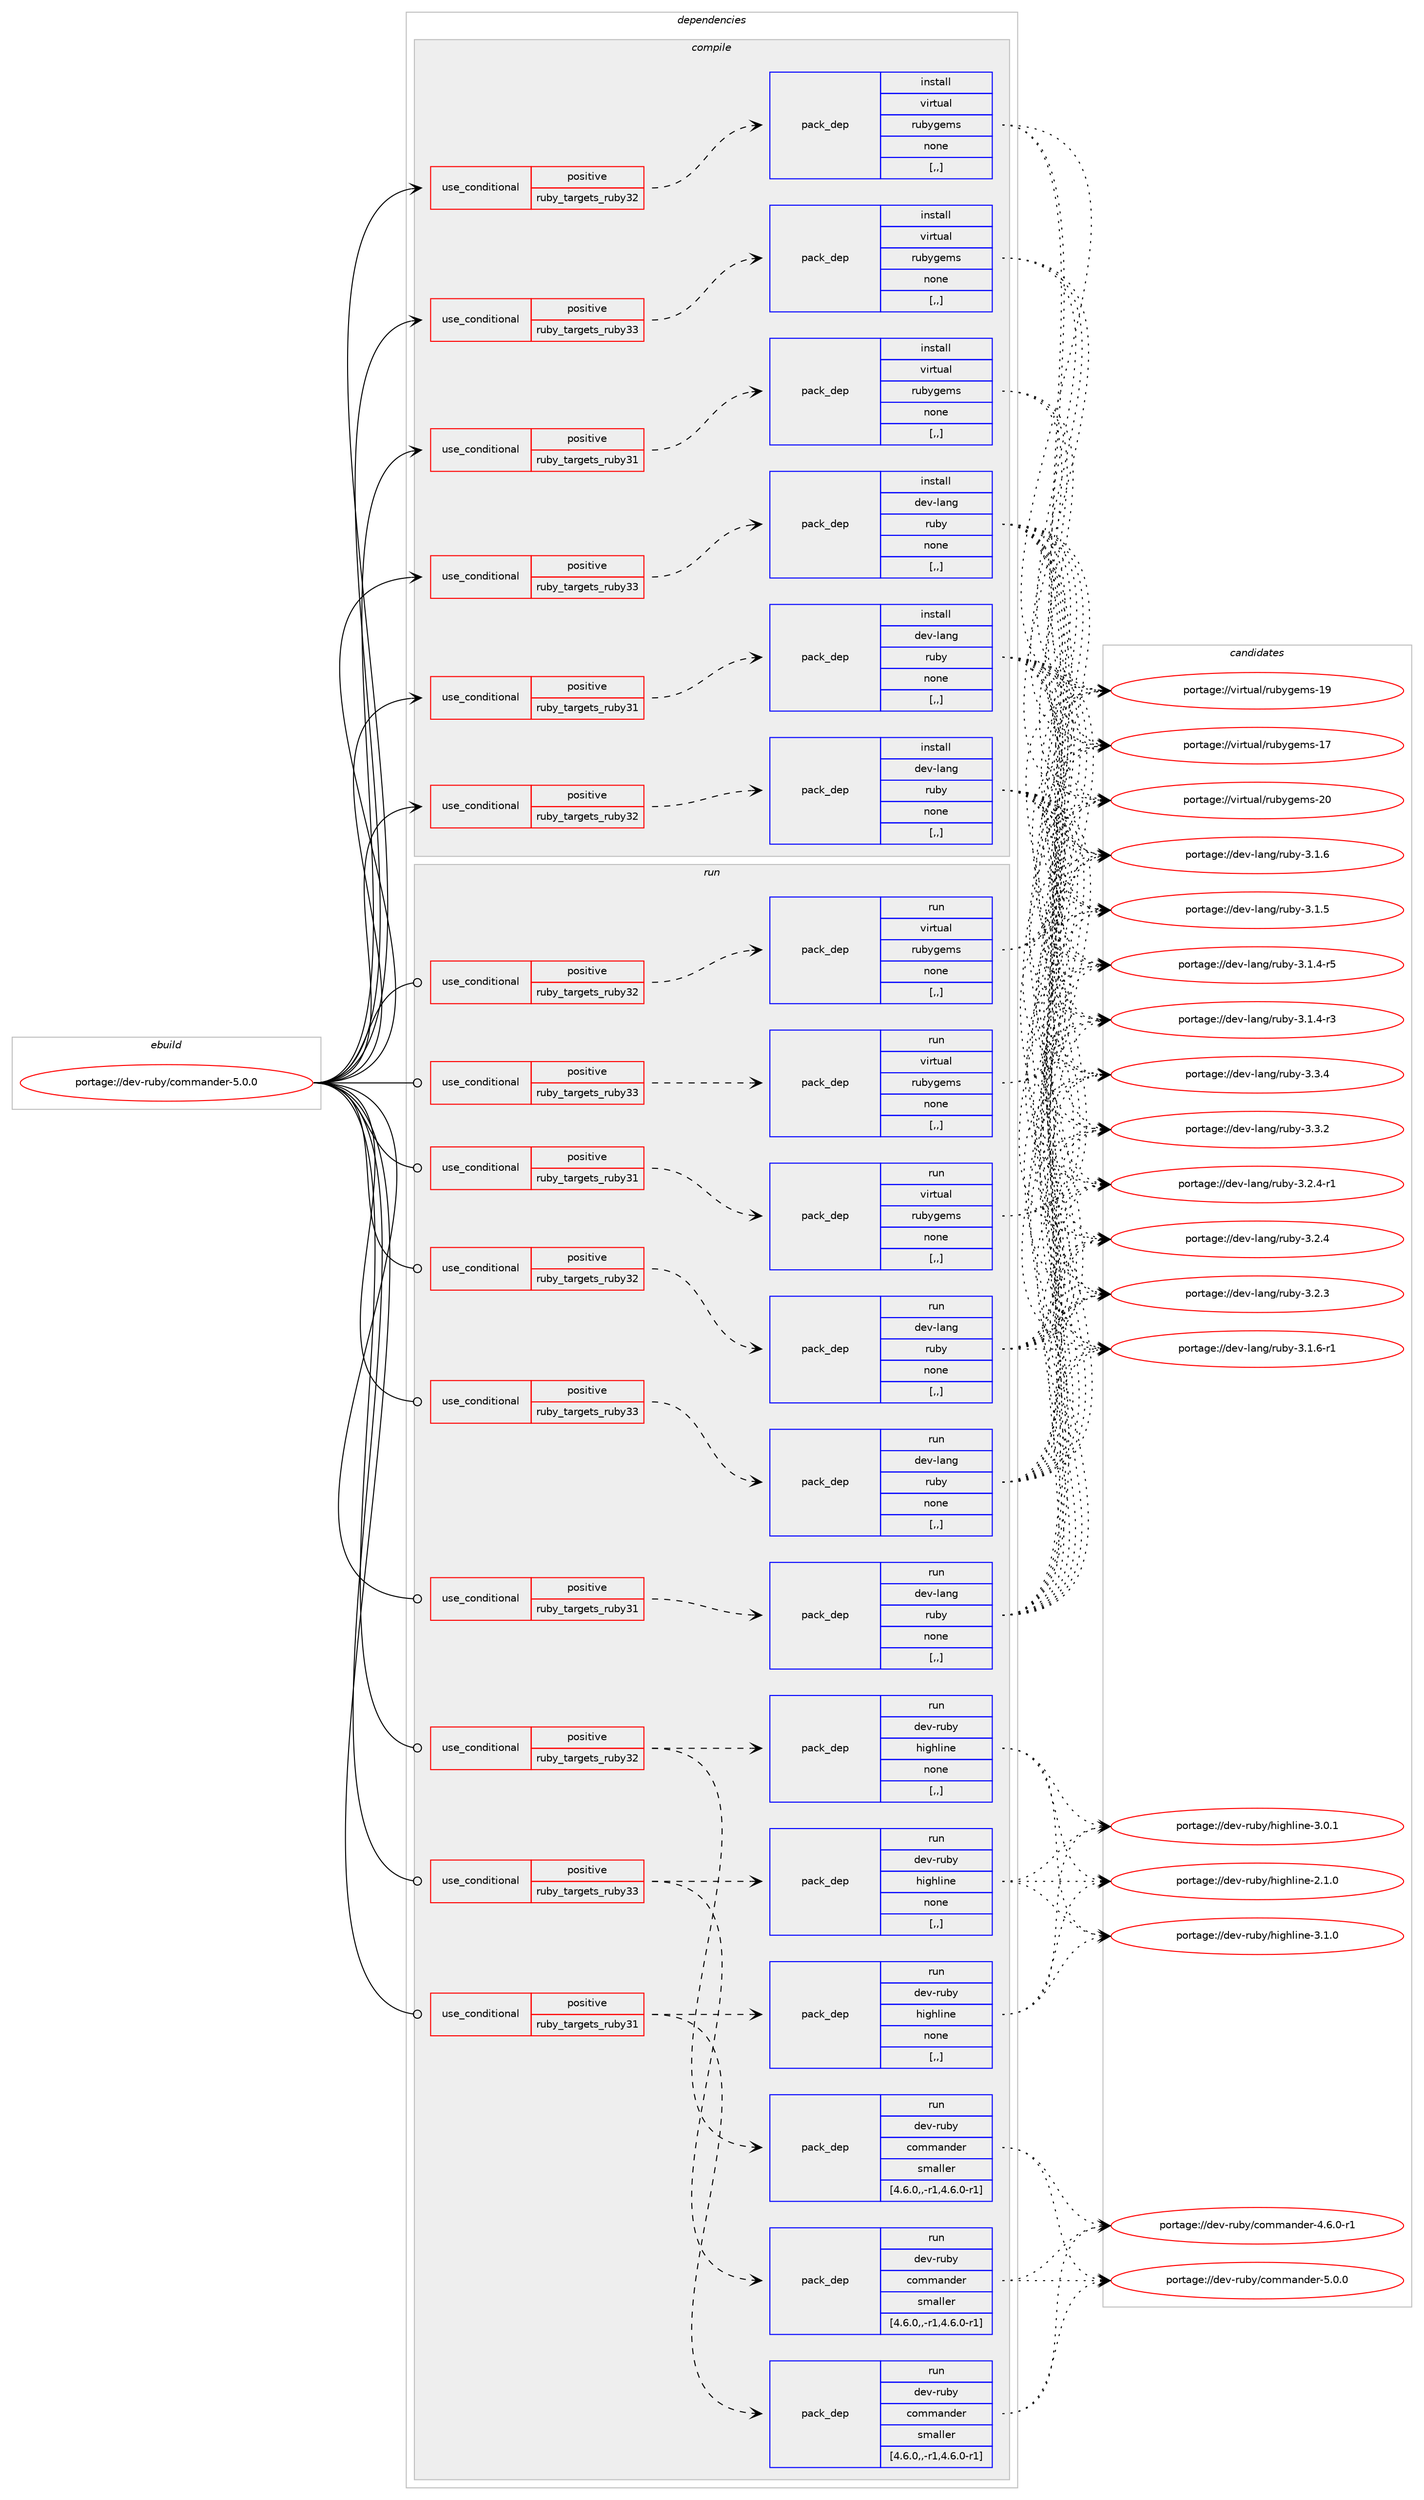 digraph prolog {

# *************
# Graph options
# *************

newrank=true;
concentrate=true;
compound=true;
graph [rankdir=LR,fontname=Helvetica,fontsize=10,ranksep=1.5];#, ranksep=2.5, nodesep=0.2];
edge  [arrowhead=vee];
node  [fontname=Helvetica,fontsize=10];

# **********
# The ebuild
# **********

subgraph cluster_leftcol {
color=gray;
label=<<i>ebuild</i>>;
id [label="portage://dev-ruby/commander-5.0.0", color=red, width=4, href="../dev-ruby/commander-5.0.0.svg"];
}

# ****************
# The dependencies
# ****************

subgraph cluster_midcol {
color=gray;
label=<<i>dependencies</i>>;
subgraph cluster_compile {
fillcolor="#eeeeee";
style=filled;
label=<<i>compile</i>>;
subgraph cond45748 {
dependency179336 [label=<<TABLE BORDER="0" CELLBORDER="1" CELLSPACING="0" CELLPADDING="4"><TR><TD ROWSPAN="3" CELLPADDING="10">use_conditional</TD></TR><TR><TD>positive</TD></TR><TR><TD>ruby_targets_ruby31</TD></TR></TABLE>>, shape=none, color=red];
subgraph pack132295 {
dependency179337 [label=<<TABLE BORDER="0" CELLBORDER="1" CELLSPACING="0" CELLPADDING="4" WIDTH="220"><TR><TD ROWSPAN="6" CELLPADDING="30">pack_dep</TD></TR><TR><TD WIDTH="110">install</TD></TR><TR><TD>dev-lang</TD></TR><TR><TD>ruby</TD></TR><TR><TD>none</TD></TR><TR><TD>[,,]</TD></TR></TABLE>>, shape=none, color=blue];
}
dependency179336:e -> dependency179337:w [weight=20,style="dashed",arrowhead="vee"];
}
id:e -> dependency179336:w [weight=20,style="solid",arrowhead="vee"];
subgraph cond45749 {
dependency179338 [label=<<TABLE BORDER="0" CELLBORDER="1" CELLSPACING="0" CELLPADDING="4"><TR><TD ROWSPAN="3" CELLPADDING="10">use_conditional</TD></TR><TR><TD>positive</TD></TR><TR><TD>ruby_targets_ruby31</TD></TR></TABLE>>, shape=none, color=red];
subgraph pack132296 {
dependency179339 [label=<<TABLE BORDER="0" CELLBORDER="1" CELLSPACING="0" CELLPADDING="4" WIDTH="220"><TR><TD ROWSPAN="6" CELLPADDING="30">pack_dep</TD></TR><TR><TD WIDTH="110">install</TD></TR><TR><TD>virtual</TD></TR><TR><TD>rubygems</TD></TR><TR><TD>none</TD></TR><TR><TD>[,,]</TD></TR></TABLE>>, shape=none, color=blue];
}
dependency179338:e -> dependency179339:w [weight=20,style="dashed",arrowhead="vee"];
}
id:e -> dependency179338:w [weight=20,style="solid",arrowhead="vee"];
subgraph cond45750 {
dependency179340 [label=<<TABLE BORDER="0" CELLBORDER="1" CELLSPACING="0" CELLPADDING="4"><TR><TD ROWSPAN="3" CELLPADDING="10">use_conditional</TD></TR><TR><TD>positive</TD></TR><TR><TD>ruby_targets_ruby32</TD></TR></TABLE>>, shape=none, color=red];
subgraph pack132297 {
dependency179341 [label=<<TABLE BORDER="0" CELLBORDER="1" CELLSPACING="0" CELLPADDING="4" WIDTH="220"><TR><TD ROWSPAN="6" CELLPADDING="30">pack_dep</TD></TR><TR><TD WIDTH="110">install</TD></TR><TR><TD>dev-lang</TD></TR><TR><TD>ruby</TD></TR><TR><TD>none</TD></TR><TR><TD>[,,]</TD></TR></TABLE>>, shape=none, color=blue];
}
dependency179340:e -> dependency179341:w [weight=20,style="dashed",arrowhead="vee"];
}
id:e -> dependency179340:w [weight=20,style="solid",arrowhead="vee"];
subgraph cond45751 {
dependency179342 [label=<<TABLE BORDER="0" CELLBORDER="1" CELLSPACING="0" CELLPADDING="4"><TR><TD ROWSPAN="3" CELLPADDING="10">use_conditional</TD></TR><TR><TD>positive</TD></TR><TR><TD>ruby_targets_ruby32</TD></TR></TABLE>>, shape=none, color=red];
subgraph pack132298 {
dependency179343 [label=<<TABLE BORDER="0" CELLBORDER="1" CELLSPACING="0" CELLPADDING="4" WIDTH="220"><TR><TD ROWSPAN="6" CELLPADDING="30">pack_dep</TD></TR><TR><TD WIDTH="110">install</TD></TR><TR><TD>virtual</TD></TR><TR><TD>rubygems</TD></TR><TR><TD>none</TD></TR><TR><TD>[,,]</TD></TR></TABLE>>, shape=none, color=blue];
}
dependency179342:e -> dependency179343:w [weight=20,style="dashed",arrowhead="vee"];
}
id:e -> dependency179342:w [weight=20,style="solid",arrowhead="vee"];
subgraph cond45752 {
dependency179344 [label=<<TABLE BORDER="0" CELLBORDER="1" CELLSPACING="0" CELLPADDING="4"><TR><TD ROWSPAN="3" CELLPADDING="10">use_conditional</TD></TR><TR><TD>positive</TD></TR><TR><TD>ruby_targets_ruby33</TD></TR></TABLE>>, shape=none, color=red];
subgraph pack132299 {
dependency179345 [label=<<TABLE BORDER="0" CELLBORDER="1" CELLSPACING="0" CELLPADDING="4" WIDTH="220"><TR><TD ROWSPAN="6" CELLPADDING="30">pack_dep</TD></TR><TR><TD WIDTH="110">install</TD></TR><TR><TD>dev-lang</TD></TR><TR><TD>ruby</TD></TR><TR><TD>none</TD></TR><TR><TD>[,,]</TD></TR></TABLE>>, shape=none, color=blue];
}
dependency179344:e -> dependency179345:w [weight=20,style="dashed",arrowhead="vee"];
}
id:e -> dependency179344:w [weight=20,style="solid",arrowhead="vee"];
subgraph cond45753 {
dependency179346 [label=<<TABLE BORDER="0" CELLBORDER="1" CELLSPACING="0" CELLPADDING="4"><TR><TD ROWSPAN="3" CELLPADDING="10">use_conditional</TD></TR><TR><TD>positive</TD></TR><TR><TD>ruby_targets_ruby33</TD></TR></TABLE>>, shape=none, color=red];
subgraph pack132300 {
dependency179347 [label=<<TABLE BORDER="0" CELLBORDER="1" CELLSPACING="0" CELLPADDING="4" WIDTH="220"><TR><TD ROWSPAN="6" CELLPADDING="30">pack_dep</TD></TR><TR><TD WIDTH="110">install</TD></TR><TR><TD>virtual</TD></TR><TR><TD>rubygems</TD></TR><TR><TD>none</TD></TR><TR><TD>[,,]</TD></TR></TABLE>>, shape=none, color=blue];
}
dependency179346:e -> dependency179347:w [weight=20,style="dashed",arrowhead="vee"];
}
id:e -> dependency179346:w [weight=20,style="solid",arrowhead="vee"];
}
subgraph cluster_compileandrun {
fillcolor="#eeeeee";
style=filled;
label=<<i>compile and run</i>>;
}
subgraph cluster_run {
fillcolor="#eeeeee";
style=filled;
label=<<i>run</i>>;
subgraph cond45754 {
dependency179348 [label=<<TABLE BORDER="0" CELLBORDER="1" CELLSPACING="0" CELLPADDING="4"><TR><TD ROWSPAN="3" CELLPADDING="10">use_conditional</TD></TR><TR><TD>positive</TD></TR><TR><TD>ruby_targets_ruby31</TD></TR></TABLE>>, shape=none, color=red];
subgraph pack132301 {
dependency179349 [label=<<TABLE BORDER="0" CELLBORDER="1" CELLSPACING="0" CELLPADDING="4" WIDTH="220"><TR><TD ROWSPAN="6" CELLPADDING="30">pack_dep</TD></TR><TR><TD WIDTH="110">run</TD></TR><TR><TD>dev-lang</TD></TR><TR><TD>ruby</TD></TR><TR><TD>none</TD></TR><TR><TD>[,,]</TD></TR></TABLE>>, shape=none, color=blue];
}
dependency179348:e -> dependency179349:w [weight=20,style="dashed",arrowhead="vee"];
}
id:e -> dependency179348:w [weight=20,style="solid",arrowhead="odot"];
subgraph cond45755 {
dependency179350 [label=<<TABLE BORDER="0" CELLBORDER="1" CELLSPACING="0" CELLPADDING="4"><TR><TD ROWSPAN="3" CELLPADDING="10">use_conditional</TD></TR><TR><TD>positive</TD></TR><TR><TD>ruby_targets_ruby31</TD></TR></TABLE>>, shape=none, color=red];
subgraph pack132302 {
dependency179351 [label=<<TABLE BORDER="0" CELLBORDER="1" CELLSPACING="0" CELLPADDING="4" WIDTH="220"><TR><TD ROWSPAN="6" CELLPADDING="30">pack_dep</TD></TR><TR><TD WIDTH="110">run</TD></TR><TR><TD>virtual</TD></TR><TR><TD>rubygems</TD></TR><TR><TD>none</TD></TR><TR><TD>[,,]</TD></TR></TABLE>>, shape=none, color=blue];
}
dependency179350:e -> dependency179351:w [weight=20,style="dashed",arrowhead="vee"];
}
id:e -> dependency179350:w [weight=20,style="solid",arrowhead="odot"];
subgraph cond45756 {
dependency179352 [label=<<TABLE BORDER="0" CELLBORDER="1" CELLSPACING="0" CELLPADDING="4"><TR><TD ROWSPAN="3" CELLPADDING="10">use_conditional</TD></TR><TR><TD>positive</TD></TR><TR><TD>ruby_targets_ruby31</TD></TR></TABLE>>, shape=none, color=red];
subgraph pack132303 {
dependency179353 [label=<<TABLE BORDER="0" CELLBORDER="1" CELLSPACING="0" CELLPADDING="4" WIDTH="220"><TR><TD ROWSPAN="6" CELLPADDING="30">pack_dep</TD></TR><TR><TD WIDTH="110">run</TD></TR><TR><TD>dev-ruby</TD></TR><TR><TD>commander</TD></TR><TR><TD>smaller</TD></TR><TR><TD>[4.6.0,,-r1,4.6.0-r1]</TD></TR></TABLE>>, shape=none, color=blue];
}
dependency179352:e -> dependency179353:w [weight=20,style="dashed",arrowhead="vee"];
subgraph pack132304 {
dependency179354 [label=<<TABLE BORDER="0" CELLBORDER="1" CELLSPACING="0" CELLPADDING="4" WIDTH="220"><TR><TD ROWSPAN="6" CELLPADDING="30">pack_dep</TD></TR><TR><TD WIDTH="110">run</TD></TR><TR><TD>dev-ruby</TD></TR><TR><TD>highline</TD></TR><TR><TD>none</TD></TR><TR><TD>[,,]</TD></TR></TABLE>>, shape=none, color=blue];
}
dependency179352:e -> dependency179354:w [weight=20,style="dashed",arrowhead="vee"];
}
id:e -> dependency179352:w [weight=20,style="solid",arrowhead="odot"];
subgraph cond45757 {
dependency179355 [label=<<TABLE BORDER="0" CELLBORDER="1" CELLSPACING="0" CELLPADDING="4"><TR><TD ROWSPAN="3" CELLPADDING="10">use_conditional</TD></TR><TR><TD>positive</TD></TR><TR><TD>ruby_targets_ruby32</TD></TR></TABLE>>, shape=none, color=red];
subgraph pack132305 {
dependency179356 [label=<<TABLE BORDER="0" CELLBORDER="1" CELLSPACING="0" CELLPADDING="4" WIDTH="220"><TR><TD ROWSPAN="6" CELLPADDING="30">pack_dep</TD></TR><TR><TD WIDTH="110">run</TD></TR><TR><TD>dev-lang</TD></TR><TR><TD>ruby</TD></TR><TR><TD>none</TD></TR><TR><TD>[,,]</TD></TR></TABLE>>, shape=none, color=blue];
}
dependency179355:e -> dependency179356:w [weight=20,style="dashed",arrowhead="vee"];
}
id:e -> dependency179355:w [weight=20,style="solid",arrowhead="odot"];
subgraph cond45758 {
dependency179357 [label=<<TABLE BORDER="0" CELLBORDER="1" CELLSPACING="0" CELLPADDING="4"><TR><TD ROWSPAN="3" CELLPADDING="10">use_conditional</TD></TR><TR><TD>positive</TD></TR><TR><TD>ruby_targets_ruby32</TD></TR></TABLE>>, shape=none, color=red];
subgraph pack132306 {
dependency179358 [label=<<TABLE BORDER="0" CELLBORDER="1" CELLSPACING="0" CELLPADDING="4" WIDTH="220"><TR><TD ROWSPAN="6" CELLPADDING="30">pack_dep</TD></TR><TR><TD WIDTH="110">run</TD></TR><TR><TD>virtual</TD></TR><TR><TD>rubygems</TD></TR><TR><TD>none</TD></TR><TR><TD>[,,]</TD></TR></TABLE>>, shape=none, color=blue];
}
dependency179357:e -> dependency179358:w [weight=20,style="dashed",arrowhead="vee"];
}
id:e -> dependency179357:w [weight=20,style="solid",arrowhead="odot"];
subgraph cond45759 {
dependency179359 [label=<<TABLE BORDER="0" CELLBORDER="1" CELLSPACING="0" CELLPADDING="4"><TR><TD ROWSPAN="3" CELLPADDING="10">use_conditional</TD></TR><TR><TD>positive</TD></TR><TR><TD>ruby_targets_ruby32</TD></TR></TABLE>>, shape=none, color=red];
subgraph pack132307 {
dependency179360 [label=<<TABLE BORDER="0" CELLBORDER="1" CELLSPACING="0" CELLPADDING="4" WIDTH="220"><TR><TD ROWSPAN="6" CELLPADDING="30">pack_dep</TD></TR><TR><TD WIDTH="110">run</TD></TR><TR><TD>dev-ruby</TD></TR><TR><TD>commander</TD></TR><TR><TD>smaller</TD></TR><TR><TD>[4.6.0,,-r1,4.6.0-r1]</TD></TR></TABLE>>, shape=none, color=blue];
}
dependency179359:e -> dependency179360:w [weight=20,style="dashed",arrowhead="vee"];
subgraph pack132308 {
dependency179361 [label=<<TABLE BORDER="0" CELLBORDER="1" CELLSPACING="0" CELLPADDING="4" WIDTH="220"><TR><TD ROWSPAN="6" CELLPADDING="30">pack_dep</TD></TR><TR><TD WIDTH="110">run</TD></TR><TR><TD>dev-ruby</TD></TR><TR><TD>highline</TD></TR><TR><TD>none</TD></TR><TR><TD>[,,]</TD></TR></TABLE>>, shape=none, color=blue];
}
dependency179359:e -> dependency179361:w [weight=20,style="dashed",arrowhead="vee"];
}
id:e -> dependency179359:w [weight=20,style="solid",arrowhead="odot"];
subgraph cond45760 {
dependency179362 [label=<<TABLE BORDER="0" CELLBORDER="1" CELLSPACING="0" CELLPADDING="4"><TR><TD ROWSPAN="3" CELLPADDING="10">use_conditional</TD></TR><TR><TD>positive</TD></TR><TR><TD>ruby_targets_ruby33</TD></TR></TABLE>>, shape=none, color=red];
subgraph pack132309 {
dependency179363 [label=<<TABLE BORDER="0" CELLBORDER="1" CELLSPACING="0" CELLPADDING="4" WIDTH="220"><TR><TD ROWSPAN="6" CELLPADDING="30">pack_dep</TD></TR><TR><TD WIDTH="110">run</TD></TR><TR><TD>dev-lang</TD></TR><TR><TD>ruby</TD></TR><TR><TD>none</TD></TR><TR><TD>[,,]</TD></TR></TABLE>>, shape=none, color=blue];
}
dependency179362:e -> dependency179363:w [weight=20,style="dashed",arrowhead="vee"];
}
id:e -> dependency179362:w [weight=20,style="solid",arrowhead="odot"];
subgraph cond45761 {
dependency179364 [label=<<TABLE BORDER="0" CELLBORDER="1" CELLSPACING="0" CELLPADDING="4"><TR><TD ROWSPAN="3" CELLPADDING="10">use_conditional</TD></TR><TR><TD>positive</TD></TR><TR><TD>ruby_targets_ruby33</TD></TR></TABLE>>, shape=none, color=red];
subgraph pack132310 {
dependency179365 [label=<<TABLE BORDER="0" CELLBORDER="1" CELLSPACING="0" CELLPADDING="4" WIDTH="220"><TR><TD ROWSPAN="6" CELLPADDING="30">pack_dep</TD></TR><TR><TD WIDTH="110">run</TD></TR><TR><TD>virtual</TD></TR><TR><TD>rubygems</TD></TR><TR><TD>none</TD></TR><TR><TD>[,,]</TD></TR></TABLE>>, shape=none, color=blue];
}
dependency179364:e -> dependency179365:w [weight=20,style="dashed",arrowhead="vee"];
}
id:e -> dependency179364:w [weight=20,style="solid",arrowhead="odot"];
subgraph cond45762 {
dependency179366 [label=<<TABLE BORDER="0" CELLBORDER="1" CELLSPACING="0" CELLPADDING="4"><TR><TD ROWSPAN="3" CELLPADDING="10">use_conditional</TD></TR><TR><TD>positive</TD></TR><TR><TD>ruby_targets_ruby33</TD></TR></TABLE>>, shape=none, color=red];
subgraph pack132311 {
dependency179367 [label=<<TABLE BORDER="0" CELLBORDER="1" CELLSPACING="0" CELLPADDING="4" WIDTH="220"><TR><TD ROWSPAN="6" CELLPADDING="30">pack_dep</TD></TR><TR><TD WIDTH="110">run</TD></TR><TR><TD>dev-ruby</TD></TR><TR><TD>commander</TD></TR><TR><TD>smaller</TD></TR><TR><TD>[4.6.0,,-r1,4.6.0-r1]</TD></TR></TABLE>>, shape=none, color=blue];
}
dependency179366:e -> dependency179367:w [weight=20,style="dashed",arrowhead="vee"];
subgraph pack132312 {
dependency179368 [label=<<TABLE BORDER="0" CELLBORDER="1" CELLSPACING="0" CELLPADDING="4" WIDTH="220"><TR><TD ROWSPAN="6" CELLPADDING="30">pack_dep</TD></TR><TR><TD WIDTH="110">run</TD></TR><TR><TD>dev-ruby</TD></TR><TR><TD>highline</TD></TR><TR><TD>none</TD></TR><TR><TD>[,,]</TD></TR></TABLE>>, shape=none, color=blue];
}
dependency179366:e -> dependency179368:w [weight=20,style="dashed",arrowhead="vee"];
}
id:e -> dependency179366:w [weight=20,style="solid",arrowhead="odot"];
}
}

# **************
# The candidates
# **************

subgraph cluster_choices {
rank=same;
color=gray;
label=<<i>candidates</i>>;

subgraph choice132295 {
color=black;
nodesep=1;
choice10010111845108971101034711411798121455146514652 [label="portage://dev-lang/ruby-3.3.4", color=red, width=4,href="../dev-lang/ruby-3.3.4.svg"];
choice10010111845108971101034711411798121455146514650 [label="portage://dev-lang/ruby-3.3.2", color=red, width=4,href="../dev-lang/ruby-3.3.2.svg"];
choice100101118451089711010347114117981214551465046524511449 [label="portage://dev-lang/ruby-3.2.4-r1", color=red, width=4,href="../dev-lang/ruby-3.2.4-r1.svg"];
choice10010111845108971101034711411798121455146504652 [label="portage://dev-lang/ruby-3.2.4", color=red, width=4,href="../dev-lang/ruby-3.2.4.svg"];
choice10010111845108971101034711411798121455146504651 [label="portage://dev-lang/ruby-3.2.3", color=red, width=4,href="../dev-lang/ruby-3.2.3.svg"];
choice100101118451089711010347114117981214551464946544511449 [label="portage://dev-lang/ruby-3.1.6-r1", color=red, width=4,href="../dev-lang/ruby-3.1.6-r1.svg"];
choice10010111845108971101034711411798121455146494654 [label="portage://dev-lang/ruby-3.1.6", color=red, width=4,href="../dev-lang/ruby-3.1.6.svg"];
choice10010111845108971101034711411798121455146494653 [label="portage://dev-lang/ruby-3.1.5", color=red, width=4,href="../dev-lang/ruby-3.1.5.svg"];
choice100101118451089711010347114117981214551464946524511453 [label="portage://dev-lang/ruby-3.1.4-r5", color=red, width=4,href="../dev-lang/ruby-3.1.4-r5.svg"];
choice100101118451089711010347114117981214551464946524511451 [label="portage://dev-lang/ruby-3.1.4-r3", color=red, width=4,href="../dev-lang/ruby-3.1.4-r3.svg"];
dependency179337:e -> choice10010111845108971101034711411798121455146514652:w [style=dotted,weight="100"];
dependency179337:e -> choice10010111845108971101034711411798121455146514650:w [style=dotted,weight="100"];
dependency179337:e -> choice100101118451089711010347114117981214551465046524511449:w [style=dotted,weight="100"];
dependency179337:e -> choice10010111845108971101034711411798121455146504652:w [style=dotted,weight="100"];
dependency179337:e -> choice10010111845108971101034711411798121455146504651:w [style=dotted,weight="100"];
dependency179337:e -> choice100101118451089711010347114117981214551464946544511449:w [style=dotted,weight="100"];
dependency179337:e -> choice10010111845108971101034711411798121455146494654:w [style=dotted,weight="100"];
dependency179337:e -> choice10010111845108971101034711411798121455146494653:w [style=dotted,weight="100"];
dependency179337:e -> choice100101118451089711010347114117981214551464946524511453:w [style=dotted,weight="100"];
dependency179337:e -> choice100101118451089711010347114117981214551464946524511451:w [style=dotted,weight="100"];
}
subgraph choice132296 {
color=black;
nodesep=1;
choice118105114116117971084711411798121103101109115455048 [label="portage://virtual/rubygems-20", color=red, width=4,href="../virtual/rubygems-20.svg"];
choice118105114116117971084711411798121103101109115454957 [label="portage://virtual/rubygems-19", color=red, width=4,href="../virtual/rubygems-19.svg"];
choice118105114116117971084711411798121103101109115454955 [label="portage://virtual/rubygems-17", color=red, width=4,href="../virtual/rubygems-17.svg"];
dependency179339:e -> choice118105114116117971084711411798121103101109115455048:w [style=dotted,weight="100"];
dependency179339:e -> choice118105114116117971084711411798121103101109115454957:w [style=dotted,weight="100"];
dependency179339:e -> choice118105114116117971084711411798121103101109115454955:w [style=dotted,weight="100"];
}
subgraph choice132297 {
color=black;
nodesep=1;
choice10010111845108971101034711411798121455146514652 [label="portage://dev-lang/ruby-3.3.4", color=red, width=4,href="../dev-lang/ruby-3.3.4.svg"];
choice10010111845108971101034711411798121455146514650 [label="portage://dev-lang/ruby-3.3.2", color=red, width=4,href="../dev-lang/ruby-3.3.2.svg"];
choice100101118451089711010347114117981214551465046524511449 [label="portage://dev-lang/ruby-3.2.4-r1", color=red, width=4,href="../dev-lang/ruby-3.2.4-r1.svg"];
choice10010111845108971101034711411798121455146504652 [label="portage://dev-lang/ruby-3.2.4", color=red, width=4,href="../dev-lang/ruby-3.2.4.svg"];
choice10010111845108971101034711411798121455146504651 [label="portage://dev-lang/ruby-3.2.3", color=red, width=4,href="../dev-lang/ruby-3.2.3.svg"];
choice100101118451089711010347114117981214551464946544511449 [label="portage://dev-lang/ruby-3.1.6-r1", color=red, width=4,href="../dev-lang/ruby-3.1.6-r1.svg"];
choice10010111845108971101034711411798121455146494654 [label="portage://dev-lang/ruby-3.1.6", color=red, width=4,href="../dev-lang/ruby-3.1.6.svg"];
choice10010111845108971101034711411798121455146494653 [label="portage://dev-lang/ruby-3.1.5", color=red, width=4,href="../dev-lang/ruby-3.1.5.svg"];
choice100101118451089711010347114117981214551464946524511453 [label="portage://dev-lang/ruby-3.1.4-r5", color=red, width=4,href="../dev-lang/ruby-3.1.4-r5.svg"];
choice100101118451089711010347114117981214551464946524511451 [label="portage://dev-lang/ruby-3.1.4-r3", color=red, width=4,href="../dev-lang/ruby-3.1.4-r3.svg"];
dependency179341:e -> choice10010111845108971101034711411798121455146514652:w [style=dotted,weight="100"];
dependency179341:e -> choice10010111845108971101034711411798121455146514650:w [style=dotted,weight="100"];
dependency179341:e -> choice100101118451089711010347114117981214551465046524511449:w [style=dotted,weight="100"];
dependency179341:e -> choice10010111845108971101034711411798121455146504652:w [style=dotted,weight="100"];
dependency179341:e -> choice10010111845108971101034711411798121455146504651:w [style=dotted,weight="100"];
dependency179341:e -> choice100101118451089711010347114117981214551464946544511449:w [style=dotted,weight="100"];
dependency179341:e -> choice10010111845108971101034711411798121455146494654:w [style=dotted,weight="100"];
dependency179341:e -> choice10010111845108971101034711411798121455146494653:w [style=dotted,weight="100"];
dependency179341:e -> choice100101118451089711010347114117981214551464946524511453:w [style=dotted,weight="100"];
dependency179341:e -> choice100101118451089711010347114117981214551464946524511451:w [style=dotted,weight="100"];
}
subgraph choice132298 {
color=black;
nodesep=1;
choice118105114116117971084711411798121103101109115455048 [label="portage://virtual/rubygems-20", color=red, width=4,href="../virtual/rubygems-20.svg"];
choice118105114116117971084711411798121103101109115454957 [label="portage://virtual/rubygems-19", color=red, width=4,href="../virtual/rubygems-19.svg"];
choice118105114116117971084711411798121103101109115454955 [label="portage://virtual/rubygems-17", color=red, width=4,href="../virtual/rubygems-17.svg"];
dependency179343:e -> choice118105114116117971084711411798121103101109115455048:w [style=dotted,weight="100"];
dependency179343:e -> choice118105114116117971084711411798121103101109115454957:w [style=dotted,weight="100"];
dependency179343:e -> choice118105114116117971084711411798121103101109115454955:w [style=dotted,weight="100"];
}
subgraph choice132299 {
color=black;
nodesep=1;
choice10010111845108971101034711411798121455146514652 [label="portage://dev-lang/ruby-3.3.4", color=red, width=4,href="../dev-lang/ruby-3.3.4.svg"];
choice10010111845108971101034711411798121455146514650 [label="portage://dev-lang/ruby-3.3.2", color=red, width=4,href="../dev-lang/ruby-3.3.2.svg"];
choice100101118451089711010347114117981214551465046524511449 [label="portage://dev-lang/ruby-3.2.4-r1", color=red, width=4,href="../dev-lang/ruby-3.2.4-r1.svg"];
choice10010111845108971101034711411798121455146504652 [label="portage://dev-lang/ruby-3.2.4", color=red, width=4,href="../dev-lang/ruby-3.2.4.svg"];
choice10010111845108971101034711411798121455146504651 [label="portage://dev-lang/ruby-3.2.3", color=red, width=4,href="../dev-lang/ruby-3.2.3.svg"];
choice100101118451089711010347114117981214551464946544511449 [label="portage://dev-lang/ruby-3.1.6-r1", color=red, width=4,href="../dev-lang/ruby-3.1.6-r1.svg"];
choice10010111845108971101034711411798121455146494654 [label="portage://dev-lang/ruby-3.1.6", color=red, width=4,href="../dev-lang/ruby-3.1.6.svg"];
choice10010111845108971101034711411798121455146494653 [label="portage://dev-lang/ruby-3.1.5", color=red, width=4,href="../dev-lang/ruby-3.1.5.svg"];
choice100101118451089711010347114117981214551464946524511453 [label="portage://dev-lang/ruby-3.1.4-r5", color=red, width=4,href="../dev-lang/ruby-3.1.4-r5.svg"];
choice100101118451089711010347114117981214551464946524511451 [label="portage://dev-lang/ruby-3.1.4-r3", color=red, width=4,href="../dev-lang/ruby-3.1.4-r3.svg"];
dependency179345:e -> choice10010111845108971101034711411798121455146514652:w [style=dotted,weight="100"];
dependency179345:e -> choice10010111845108971101034711411798121455146514650:w [style=dotted,weight="100"];
dependency179345:e -> choice100101118451089711010347114117981214551465046524511449:w [style=dotted,weight="100"];
dependency179345:e -> choice10010111845108971101034711411798121455146504652:w [style=dotted,weight="100"];
dependency179345:e -> choice10010111845108971101034711411798121455146504651:w [style=dotted,weight="100"];
dependency179345:e -> choice100101118451089711010347114117981214551464946544511449:w [style=dotted,weight="100"];
dependency179345:e -> choice10010111845108971101034711411798121455146494654:w [style=dotted,weight="100"];
dependency179345:e -> choice10010111845108971101034711411798121455146494653:w [style=dotted,weight="100"];
dependency179345:e -> choice100101118451089711010347114117981214551464946524511453:w [style=dotted,weight="100"];
dependency179345:e -> choice100101118451089711010347114117981214551464946524511451:w [style=dotted,weight="100"];
}
subgraph choice132300 {
color=black;
nodesep=1;
choice118105114116117971084711411798121103101109115455048 [label="portage://virtual/rubygems-20", color=red, width=4,href="../virtual/rubygems-20.svg"];
choice118105114116117971084711411798121103101109115454957 [label="portage://virtual/rubygems-19", color=red, width=4,href="../virtual/rubygems-19.svg"];
choice118105114116117971084711411798121103101109115454955 [label="portage://virtual/rubygems-17", color=red, width=4,href="../virtual/rubygems-17.svg"];
dependency179347:e -> choice118105114116117971084711411798121103101109115455048:w [style=dotted,weight="100"];
dependency179347:e -> choice118105114116117971084711411798121103101109115454957:w [style=dotted,weight="100"];
dependency179347:e -> choice118105114116117971084711411798121103101109115454955:w [style=dotted,weight="100"];
}
subgraph choice132301 {
color=black;
nodesep=1;
choice10010111845108971101034711411798121455146514652 [label="portage://dev-lang/ruby-3.3.4", color=red, width=4,href="../dev-lang/ruby-3.3.4.svg"];
choice10010111845108971101034711411798121455146514650 [label="portage://dev-lang/ruby-3.3.2", color=red, width=4,href="../dev-lang/ruby-3.3.2.svg"];
choice100101118451089711010347114117981214551465046524511449 [label="portage://dev-lang/ruby-3.2.4-r1", color=red, width=4,href="../dev-lang/ruby-3.2.4-r1.svg"];
choice10010111845108971101034711411798121455146504652 [label="portage://dev-lang/ruby-3.2.4", color=red, width=4,href="../dev-lang/ruby-3.2.4.svg"];
choice10010111845108971101034711411798121455146504651 [label="portage://dev-lang/ruby-3.2.3", color=red, width=4,href="../dev-lang/ruby-3.2.3.svg"];
choice100101118451089711010347114117981214551464946544511449 [label="portage://dev-lang/ruby-3.1.6-r1", color=red, width=4,href="../dev-lang/ruby-3.1.6-r1.svg"];
choice10010111845108971101034711411798121455146494654 [label="portage://dev-lang/ruby-3.1.6", color=red, width=4,href="../dev-lang/ruby-3.1.6.svg"];
choice10010111845108971101034711411798121455146494653 [label="portage://dev-lang/ruby-3.1.5", color=red, width=4,href="../dev-lang/ruby-3.1.5.svg"];
choice100101118451089711010347114117981214551464946524511453 [label="portage://dev-lang/ruby-3.1.4-r5", color=red, width=4,href="../dev-lang/ruby-3.1.4-r5.svg"];
choice100101118451089711010347114117981214551464946524511451 [label="portage://dev-lang/ruby-3.1.4-r3", color=red, width=4,href="../dev-lang/ruby-3.1.4-r3.svg"];
dependency179349:e -> choice10010111845108971101034711411798121455146514652:w [style=dotted,weight="100"];
dependency179349:e -> choice10010111845108971101034711411798121455146514650:w [style=dotted,weight="100"];
dependency179349:e -> choice100101118451089711010347114117981214551465046524511449:w [style=dotted,weight="100"];
dependency179349:e -> choice10010111845108971101034711411798121455146504652:w [style=dotted,weight="100"];
dependency179349:e -> choice10010111845108971101034711411798121455146504651:w [style=dotted,weight="100"];
dependency179349:e -> choice100101118451089711010347114117981214551464946544511449:w [style=dotted,weight="100"];
dependency179349:e -> choice10010111845108971101034711411798121455146494654:w [style=dotted,weight="100"];
dependency179349:e -> choice10010111845108971101034711411798121455146494653:w [style=dotted,weight="100"];
dependency179349:e -> choice100101118451089711010347114117981214551464946524511453:w [style=dotted,weight="100"];
dependency179349:e -> choice100101118451089711010347114117981214551464946524511451:w [style=dotted,weight="100"];
}
subgraph choice132302 {
color=black;
nodesep=1;
choice118105114116117971084711411798121103101109115455048 [label="portage://virtual/rubygems-20", color=red, width=4,href="../virtual/rubygems-20.svg"];
choice118105114116117971084711411798121103101109115454957 [label="portage://virtual/rubygems-19", color=red, width=4,href="../virtual/rubygems-19.svg"];
choice118105114116117971084711411798121103101109115454955 [label="portage://virtual/rubygems-17", color=red, width=4,href="../virtual/rubygems-17.svg"];
dependency179351:e -> choice118105114116117971084711411798121103101109115455048:w [style=dotted,weight="100"];
dependency179351:e -> choice118105114116117971084711411798121103101109115454957:w [style=dotted,weight="100"];
dependency179351:e -> choice118105114116117971084711411798121103101109115454955:w [style=dotted,weight="100"];
}
subgraph choice132303 {
color=black;
nodesep=1;
choice1001011184511411798121479911110910997110100101114455346484648 [label="portage://dev-ruby/commander-5.0.0", color=red, width=4,href="../dev-ruby/commander-5.0.0.svg"];
choice10010111845114117981214799111109109971101001011144552465446484511449 [label="portage://dev-ruby/commander-4.6.0-r1", color=red, width=4,href="../dev-ruby/commander-4.6.0-r1.svg"];
dependency179353:e -> choice1001011184511411798121479911110910997110100101114455346484648:w [style=dotted,weight="100"];
dependency179353:e -> choice10010111845114117981214799111109109971101001011144552465446484511449:w [style=dotted,weight="100"];
}
subgraph choice132304 {
color=black;
nodesep=1;
choice100101118451141179812147104105103104108105110101455146494648 [label="portage://dev-ruby/highline-3.1.0", color=red, width=4,href="../dev-ruby/highline-3.1.0.svg"];
choice100101118451141179812147104105103104108105110101455146484649 [label="portage://dev-ruby/highline-3.0.1", color=red, width=4,href="../dev-ruby/highline-3.0.1.svg"];
choice100101118451141179812147104105103104108105110101455046494648 [label="portage://dev-ruby/highline-2.1.0", color=red, width=4,href="../dev-ruby/highline-2.1.0.svg"];
dependency179354:e -> choice100101118451141179812147104105103104108105110101455146494648:w [style=dotted,weight="100"];
dependency179354:e -> choice100101118451141179812147104105103104108105110101455146484649:w [style=dotted,weight="100"];
dependency179354:e -> choice100101118451141179812147104105103104108105110101455046494648:w [style=dotted,weight="100"];
}
subgraph choice132305 {
color=black;
nodesep=1;
choice10010111845108971101034711411798121455146514652 [label="portage://dev-lang/ruby-3.3.4", color=red, width=4,href="../dev-lang/ruby-3.3.4.svg"];
choice10010111845108971101034711411798121455146514650 [label="portage://dev-lang/ruby-3.3.2", color=red, width=4,href="../dev-lang/ruby-3.3.2.svg"];
choice100101118451089711010347114117981214551465046524511449 [label="portage://dev-lang/ruby-3.2.4-r1", color=red, width=4,href="../dev-lang/ruby-3.2.4-r1.svg"];
choice10010111845108971101034711411798121455146504652 [label="portage://dev-lang/ruby-3.2.4", color=red, width=4,href="../dev-lang/ruby-3.2.4.svg"];
choice10010111845108971101034711411798121455146504651 [label="portage://dev-lang/ruby-3.2.3", color=red, width=4,href="../dev-lang/ruby-3.2.3.svg"];
choice100101118451089711010347114117981214551464946544511449 [label="portage://dev-lang/ruby-3.1.6-r1", color=red, width=4,href="../dev-lang/ruby-3.1.6-r1.svg"];
choice10010111845108971101034711411798121455146494654 [label="portage://dev-lang/ruby-3.1.6", color=red, width=4,href="../dev-lang/ruby-3.1.6.svg"];
choice10010111845108971101034711411798121455146494653 [label="portage://dev-lang/ruby-3.1.5", color=red, width=4,href="../dev-lang/ruby-3.1.5.svg"];
choice100101118451089711010347114117981214551464946524511453 [label="portage://dev-lang/ruby-3.1.4-r5", color=red, width=4,href="../dev-lang/ruby-3.1.4-r5.svg"];
choice100101118451089711010347114117981214551464946524511451 [label="portage://dev-lang/ruby-3.1.4-r3", color=red, width=4,href="../dev-lang/ruby-3.1.4-r3.svg"];
dependency179356:e -> choice10010111845108971101034711411798121455146514652:w [style=dotted,weight="100"];
dependency179356:e -> choice10010111845108971101034711411798121455146514650:w [style=dotted,weight="100"];
dependency179356:e -> choice100101118451089711010347114117981214551465046524511449:w [style=dotted,weight="100"];
dependency179356:e -> choice10010111845108971101034711411798121455146504652:w [style=dotted,weight="100"];
dependency179356:e -> choice10010111845108971101034711411798121455146504651:w [style=dotted,weight="100"];
dependency179356:e -> choice100101118451089711010347114117981214551464946544511449:w [style=dotted,weight="100"];
dependency179356:e -> choice10010111845108971101034711411798121455146494654:w [style=dotted,weight="100"];
dependency179356:e -> choice10010111845108971101034711411798121455146494653:w [style=dotted,weight="100"];
dependency179356:e -> choice100101118451089711010347114117981214551464946524511453:w [style=dotted,weight="100"];
dependency179356:e -> choice100101118451089711010347114117981214551464946524511451:w [style=dotted,weight="100"];
}
subgraph choice132306 {
color=black;
nodesep=1;
choice118105114116117971084711411798121103101109115455048 [label="portage://virtual/rubygems-20", color=red, width=4,href="../virtual/rubygems-20.svg"];
choice118105114116117971084711411798121103101109115454957 [label="portage://virtual/rubygems-19", color=red, width=4,href="../virtual/rubygems-19.svg"];
choice118105114116117971084711411798121103101109115454955 [label="portage://virtual/rubygems-17", color=red, width=4,href="../virtual/rubygems-17.svg"];
dependency179358:e -> choice118105114116117971084711411798121103101109115455048:w [style=dotted,weight="100"];
dependency179358:e -> choice118105114116117971084711411798121103101109115454957:w [style=dotted,weight="100"];
dependency179358:e -> choice118105114116117971084711411798121103101109115454955:w [style=dotted,weight="100"];
}
subgraph choice132307 {
color=black;
nodesep=1;
choice1001011184511411798121479911110910997110100101114455346484648 [label="portage://dev-ruby/commander-5.0.0", color=red, width=4,href="../dev-ruby/commander-5.0.0.svg"];
choice10010111845114117981214799111109109971101001011144552465446484511449 [label="portage://dev-ruby/commander-4.6.0-r1", color=red, width=4,href="../dev-ruby/commander-4.6.0-r1.svg"];
dependency179360:e -> choice1001011184511411798121479911110910997110100101114455346484648:w [style=dotted,weight="100"];
dependency179360:e -> choice10010111845114117981214799111109109971101001011144552465446484511449:w [style=dotted,weight="100"];
}
subgraph choice132308 {
color=black;
nodesep=1;
choice100101118451141179812147104105103104108105110101455146494648 [label="portage://dev-ruby/highline-3.1.0", color=red, width=4,href="../dev-ruby/highline-3.1.0.svg"];
choice100101118451141179812147104105103104108105110101455146484649 [label="portage://dev-ruby/highline-3.0.1", color=red, width=4,href="../dev-ruby/highline-3.0.1.svg"];
choice100101118451141179812147104105103104108105110101455046494648 [label="portage://dev-ruby/highline-2.1.0", color=red, width=4,href="../dev-ruby/highline-2.1.0.svg"];
dependency179361:e -> choice100101118451141179812147104105103104108105110101455146494648:w [style=dotted,weight="100"];
dependency179361:e -> choice100101118451141179812147104105103104108105110101455146484649:w [style=dotted,weight="100"];
dependency179361:e -> choice100101118451141179812147104105103104108105110101455046494648:w [style=dotted,weight="100"];
}
subgraph choice132309 {
color=black;
nodesep=1;
choice10010111845108971101034711411798121455146514652 [label="portage://dev-lang/ruby-3.3.4", color=red, width=4,href="../dev-lang/ruby-3.3.4.svg"];
choice10010111845108971101034711411798121455146514650 [label="portage://dev-lang/ruby-3.3.2", color=red, width=4,href="../dev-lang/ruby-3.3.2.svg"];
choice100101118451089711010347114117981214551465046524511449 [label="portage://dev-lang/ruby-3.2.4-r1", color=red, width=4,href="../dev-lang/ruby-3.2.4-r1.svg"];
choice10010111845108971101034711411798121455146504652 [label="portage://dev-lang/ruby-3.2.4", color=red, width=4,href="../dev-lang/ruby-3.2.4.svg"];
choice10010111845108971101034711411798121455146504651 [label="portage://dev-lang/ruby-3.2.3", color=red, width=4,href="../dev-lang/ruby-3.2.3.svg"];
choice100101118451089711010347114117981214551464946544511449 [label="portage://dev-lang/ruby-3.1.6-r1", color=red, width=4,href="../dev-lang/ruby-3.1.6-r1.svg"];
choice10010111845108971101034711411798121455146494654 [label="portage://dev-lang/ruby-3.1.6", color=red, width=4,href="../dev-lang/ruby-3.1.6.svg"];
choice10010111845108971101034711411798121455146494653 [label="portage://dev-lang/ruby-3.1.5", color=red, width=4,href="../dev-lang/ruby-3.1.5.svg"];
choice100101118451089711010347114117981214551464946524511453 [label="portage://dev-lang/ruby-3.1.4-r5", color=red, width=4,href="../dev-lang/ruby-3.1.4-r5.svg"];
choice100101118451089711010347114117981214551464946524511451 [label="portage://dev-lang/ruby-3.1.4-r3", color=red, width=4,href="../dev-lang/ruby-3.1.4-r3.svg"];
dependency179363:e -> choice10010111845108971101034711411798121455146514652:w [style=dotted,weight="100"];
dependency179363:e -> choice10010111845108971101034711411798121455146514650:w [style=dotted,weight="100"];
dependency179363:e -> choice100101118451089711010347114117981214551465046524511449:w [style=dotted,weight="100"];
dependency179363:e -> choice10010111845108971101034711411798121455146504652:w [style=dotted,weight="100"];
dependency179363:e -> choice10010111845108971101034711411798121455146504651:w [style=dotted,weight="100"];
dependency179363:e -> choice100101118451089711010347114117981214551464946544511449:w [style=dotted,weight="100"];
dependency179363:e -> choice10010111845108971101034711411798121455146494654:w [style=dotted,weight="100"];
dependency179363:e -> choice10010111845108971101034711411798121455146494653:w [style=dotted,weight="100"];
dependency179363:e -> choice100101118451089711010347114117981214551464946524511453:w [style=dotted,weight="100"];
dependency179363:e -> choice100101118451089711010347114117981214551464946524511451:w [style=dotted,weight="100"];
}
subgraph choice132310 {
color=black;
nodesep=1;
choice118105114116117971084711411798121103101109115455048 [label="portage://virtual/rubygems-20", color=red, width=4,href="../virtual/rubygems-20.svg"];
choice118105114116117971084711411798121103101109115454957 [label="portage://virtual/rubygems-19", color=red, width=4,href="../virtual/rubygems-19.svg"];
choice118105114116117971084711411798121103101109115454955 [label="portage://virtual/rubygems-17", color=red, width=4,href="../virtual/rubygems-17.svg"];
dependency179365:e -> choice118105114116117971084711411798121103101109115455048:w [style=dotted,weight="100"];
dependency179365:e -> choice118105114116117971084711411798121103101109115454957:w [style=dotted,weight="100"];
dependency179365:e -> choice118105114116117971084711411798121103101109115454955:w [style=dotted,weight="100"];
}
subgraph choice132311 {
color=black;
nodesep=1;
choice1001011184511411798121479911110910997110100101114455346484648 [label="portage://dev-ruby/commander-5.0.0", color=red, width=4,href="../dev-ruby/commander-5.0.0.svg"];
choice10010111845114117981214799111109109971101001011144552465446484511449 [label="portage://dev-ruby/commander-4.6.0-r1", color=red, width=4,href="../dev-ruby/commander-4.6.0-r1.svg"];
dependency179367:e -> choice1001011184511411798121479911110910997110100101114455346484648:w [style=dotted,weight="100"];
dependency179367:e -> choice10010111845114117981214799111109109971101001011144552465446484511449:w [style=dotted,weight="100"];
}
subgraph choice132312 {
color=black;
nodesep=1;
choice100101118451141179812147104105103104108105110101455146494648 [label="portage://dev-ruby/highline-3.1.0", color=red, width=4,href="../dev-ruby/highline-3.1.0.svg"];
choice100101118451141179812147104105103104108105110101455146484649 [label="portage://dev-ruby/highline-3.0.1", color=red, width=4,href="../dev-ruby/highline-3.0.1.svg"];
choice100101118451141179812147104105103104108105110101455046494648 [label="portage://dev-ruby/highline-2.1.0", color=red, width=4,href="../dev-ruby/highline-2.1.0.svg"];
dependency179368:e -> choice100101118451141179812147104105103104108105110101455146494648:w [style=dotted,weight="100"];
dependency179368:e -> choice100101118451141179812147104105103104108105110101455146484649:w [style=dotted,weight="100"];
dependency179368:e -> choice100101118451141179812147104105103104108105110101455046494648:w [style=dotted,weight="100"];
}
}

}

